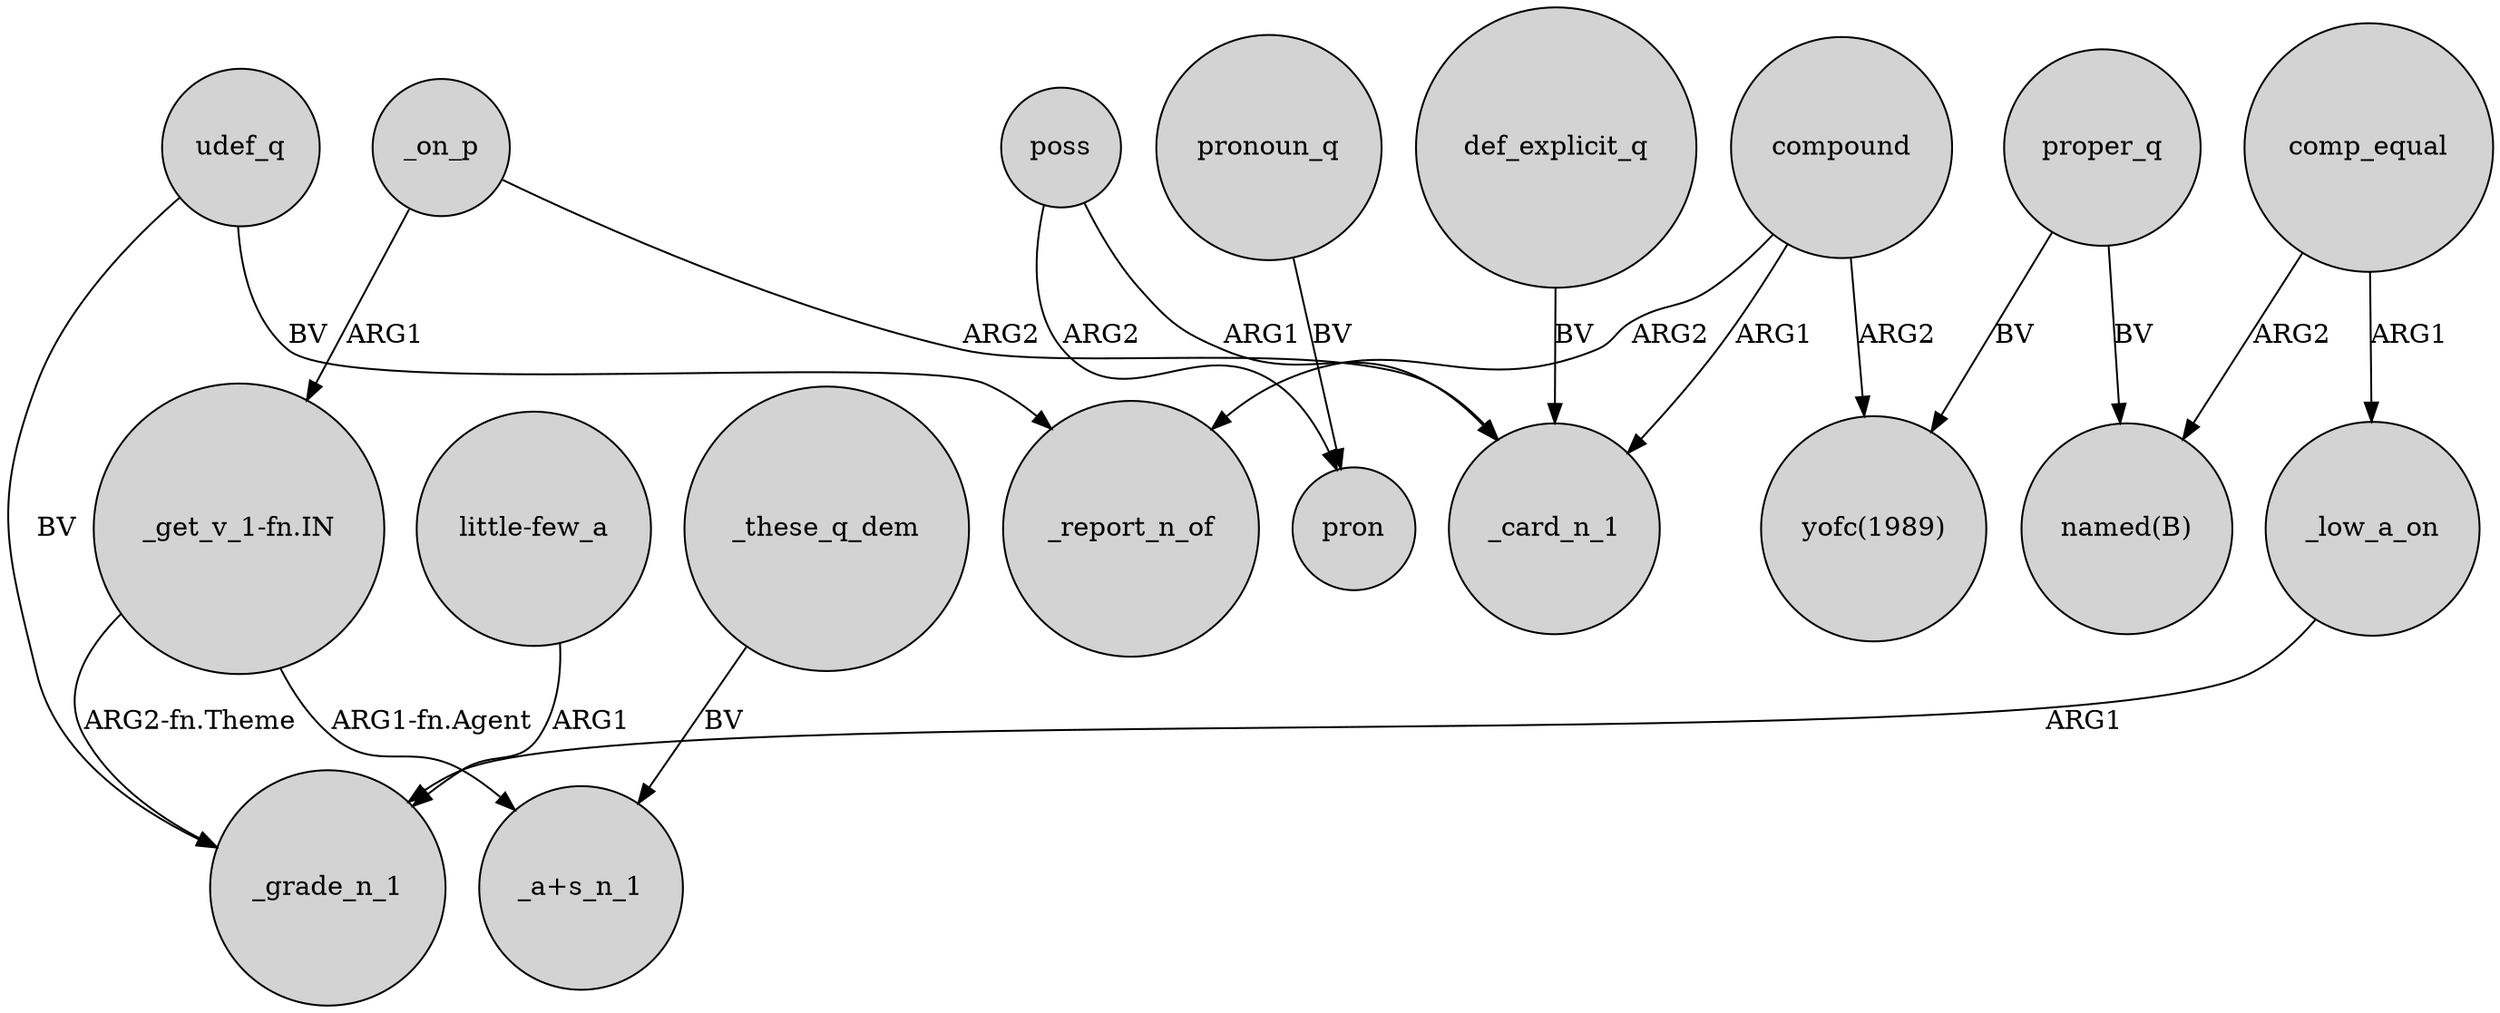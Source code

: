 digraph {
	node [shape=circle style=filled]
	udef_q -> _grade_n_1 [label=BV]
	poss -> _card_n_1 [label=ARG1]
	poss -> pron [label=ARG2]
	comp_equal -> "named(B)" [label=ARG2]
	"little-few_a" -> _grade_n_1 [label=ARG1]
	_on_p -> _card_n_1 [label=ARG2]
	udef_q -> _report_n_of [label=BV]
	def_explicit_q -> _card_n_1 [label=BV]
	proper_q -> "named(B)" [label=BV]
	_these_q_dem -> "_a+s_n_1" [label=BV]
	proper_q -> "yofc(1989)" [label=BV]
	_on_p -> "_get_v_1-fn.IN" [label=ARG1]
	compound -> _card_n_1 [label=ARG1]
	pronoun_q -> pron [label=BV]
	"_get_v_1-fn.IN" -> _grade_n_1 [label="ARG2-fn.Theme"]
	comp_equal -> _low_a_on [label=ARG1]
	compound -> _report_n_of [label=ARG2]
	compound -> "yofc(1989)" [label=ARG2]
	_low_a_on -> _grade_n_1 [label=ARG1]
	"_get_v_1-fn.IN" -> "_a+s_n_1" [label="ARG1-fn.Agent"]
}
